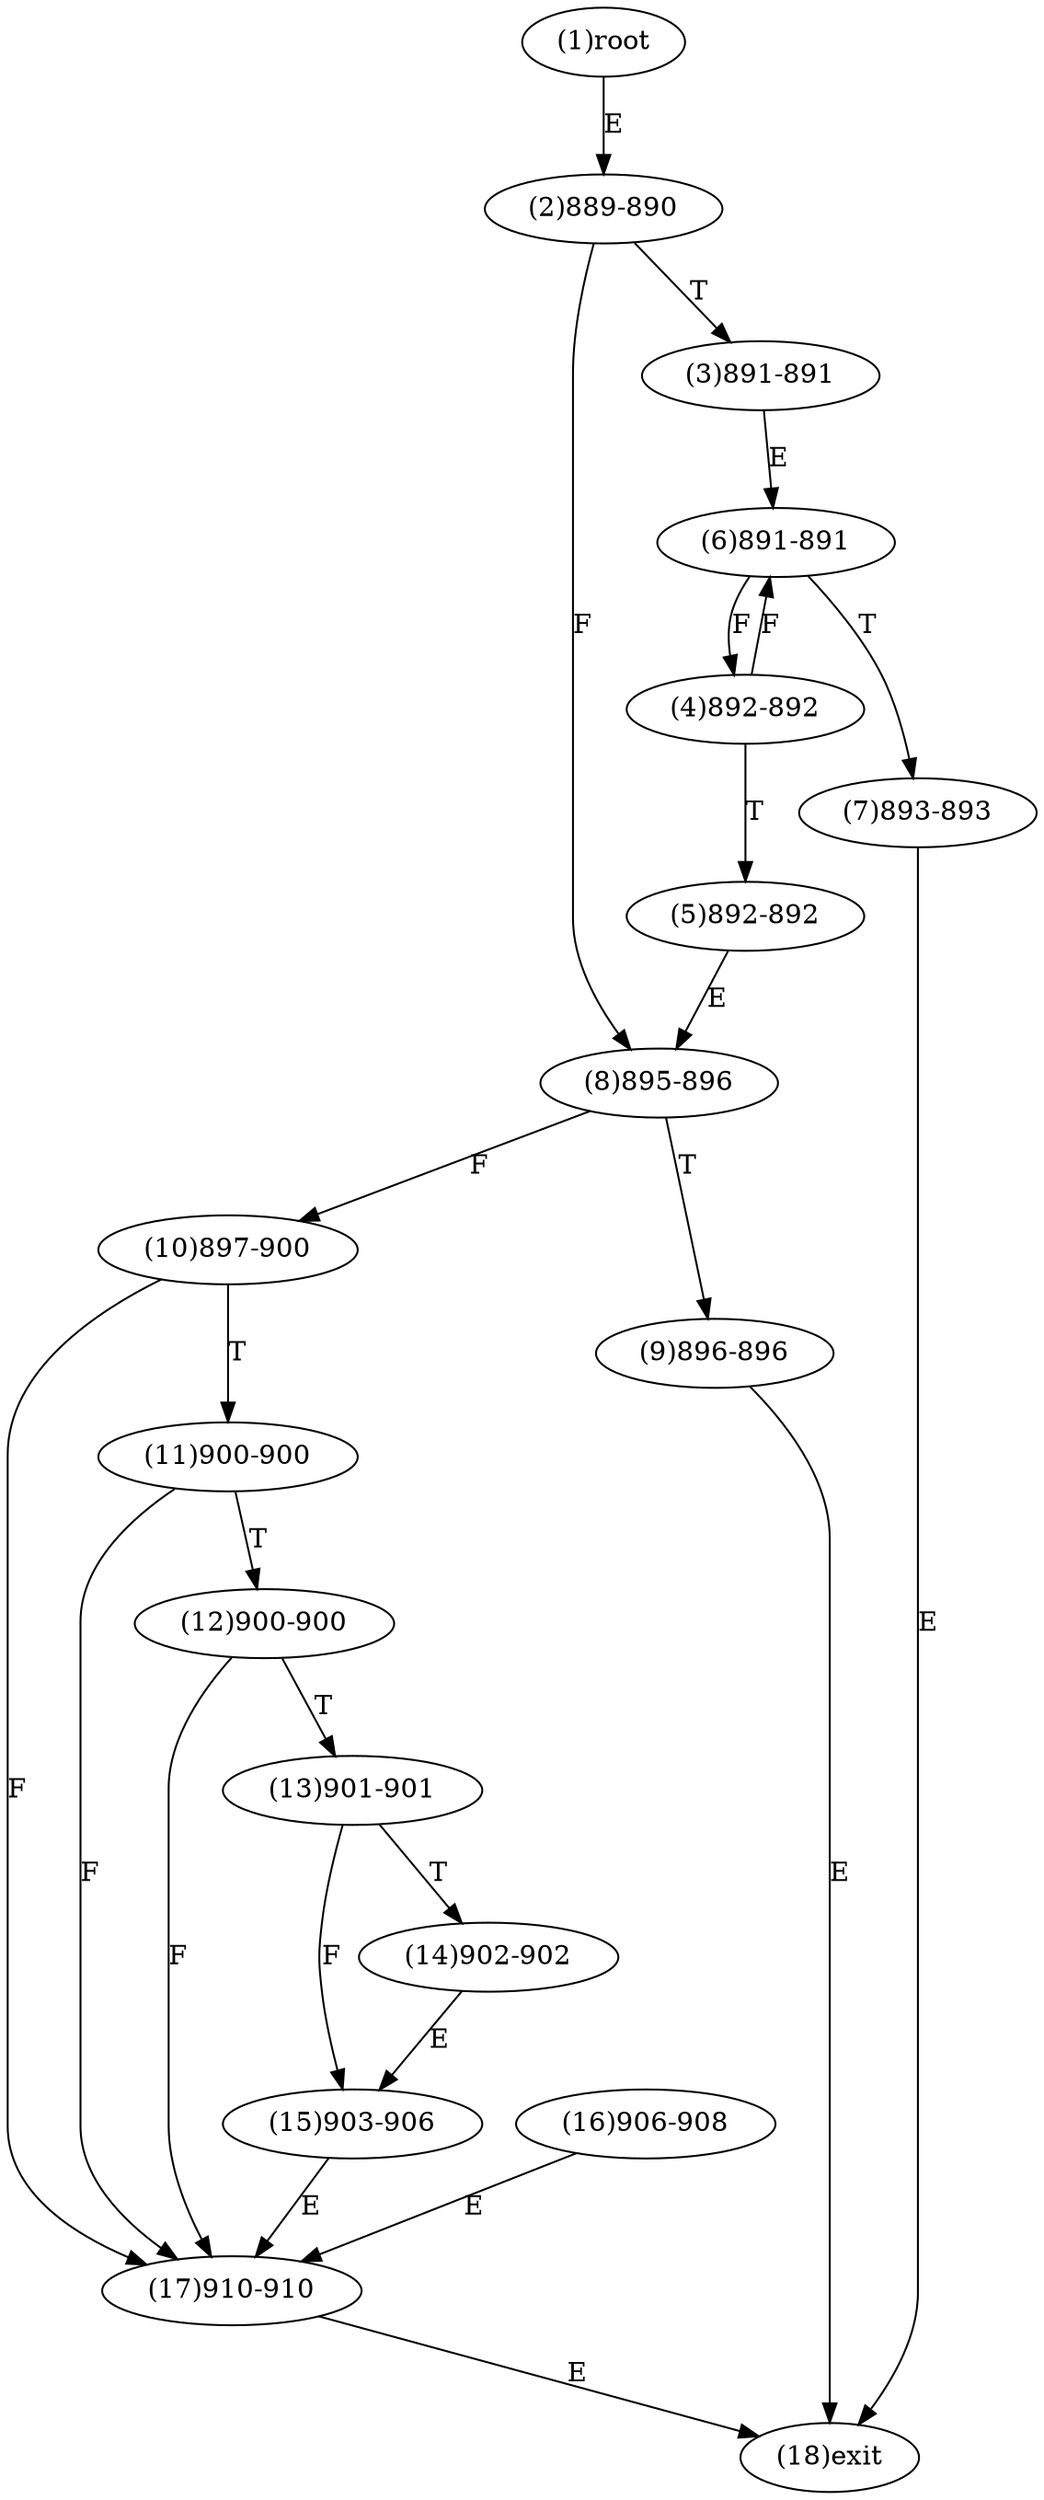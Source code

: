 digraph "" { 
1[ label="(1)root"];
2[ label="(2)889-890"];
3[ label="(3)891-891"];
4[ label="(4)892-892"];
5[ label="(5)892-892"];
6[ label="(6)891-891"];
7[ label="(7)893-893"];
8[ label="(8)895-896"];
9[ label="(9)896-896"];
10[ label="(10)897-900"];
11[ label="(11)900-900"];
12[ label="(12)900-900"];
13[ label="(13)901-901"];
14[ label="(14)902-902"];
15[ label="(15)903-906"];
17[ label="(17)910-910"];
16[ label="(16)906-908"];
18[ label="(18)exit"];
1->2[ label="E"];
2->8[ label="F"];
2->3[ label="T"];
3->6[ label="E"];
4->6[ label="F"];
4->5[ label="T"];
5->8[ label="E"];
6->4[ label="F"];
6->7[ label="T"];
7->18[ label="E"];
8->10[ label="F"];
8->9[ label="T"];
9->18[ label="E"];
10->17[ label="F"];
10->11[ label="T"];
11->17[ label="F"];
11->12[ label="T"];
12->17[ label="F"];
12->13[ label="T"];
13->15[ label="F"];
13->14[ label="T"];
14->15[ label="E"];
15->17[ label="E"];
16->17[ label="E"];
17->18[ label="E"];
}